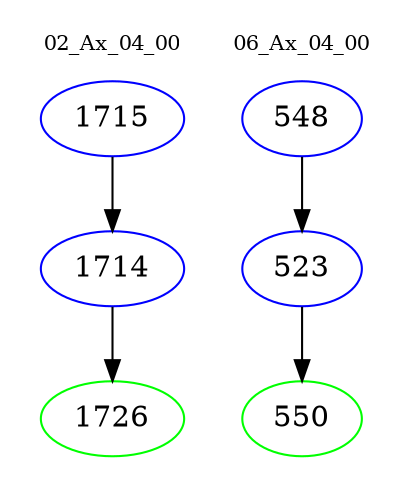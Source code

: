 digraph{
subgraph cluster_0 {
color = white
label = "02_Ax_04_00";
fontsize=10;
T0_1715 [label="1715", color="blue"]
T0_1715 -> T0_1714 [color="black"]
T0_1714 [label="1714", color="blue"]
T0_1714 -> T0_1726 [color="black"]
T0_1726 [label="1726", color="green"]
}
subgraph cluster_1 {
color = white
label = "06_Ax_04_00";
fontsize=10;
T1_548 [label="548", color="blue"]
T1_548 -> T1_523 [color="black"]
T1_523 [label="523", color="blue"]
T1_523 -> T1_550 [color="black"]
T1_550 [label="550", color="green"]
}
}
